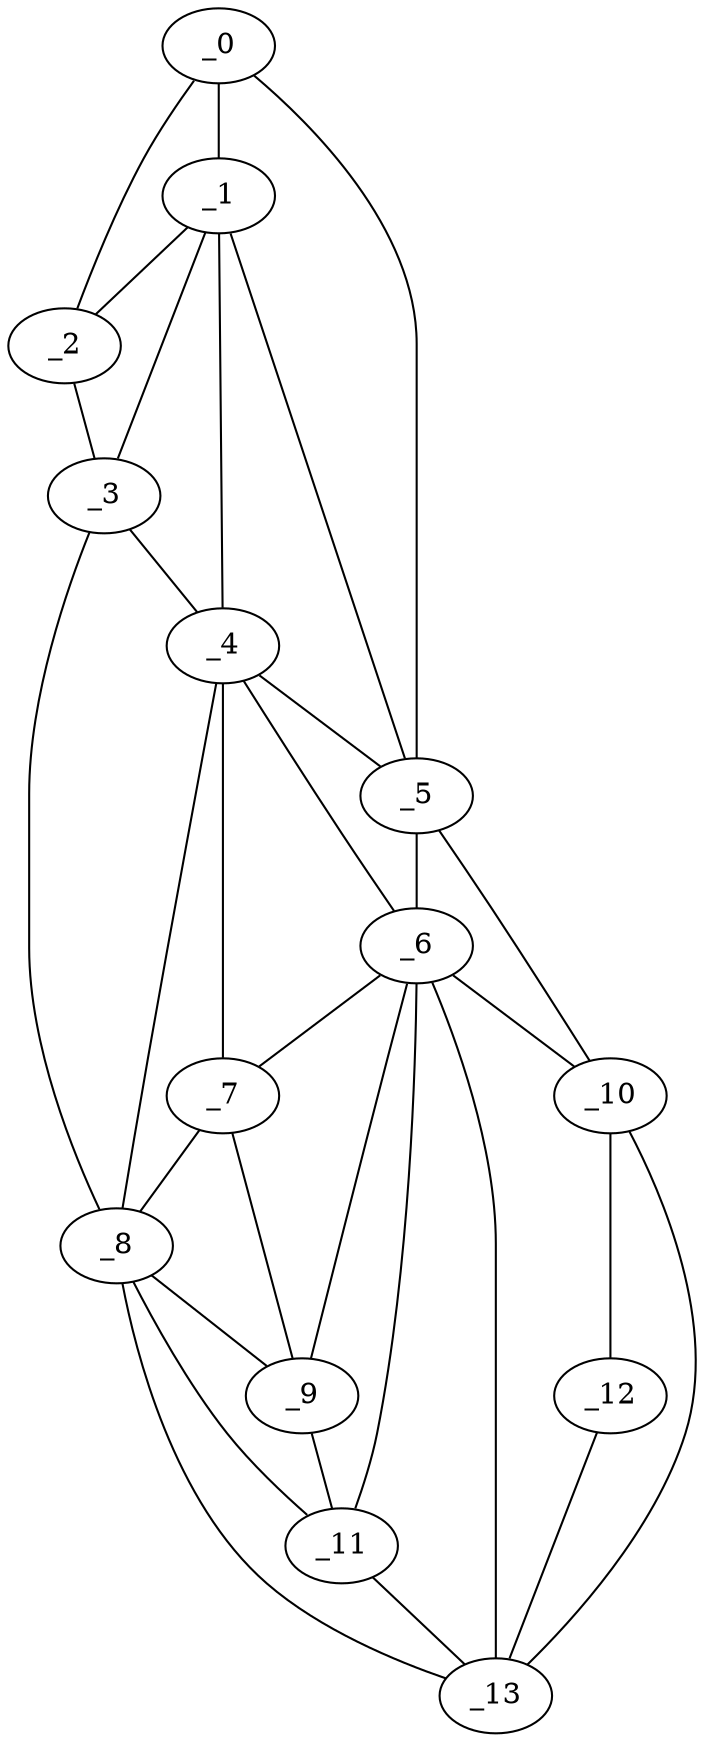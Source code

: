 graph "obj53__90.gxl" {
	_0	 [x=8,
		y=49];
	_1	 [x=18,
		y=38];
	_0 -- _1	 [valence=2];
	_2	 [x=23,
		y=23];
	_0 -- _2	 [valence=1];
	_5	 [x=95,
		y=87];
	_0 -- _5	 [valence=1];
	_1 -- _2	 [valence=1];
	_3	 [x=49,
		y=24];
	_1 -- _3	 [valence=2];
	_4	 [x=62,
		y=27];
	_1 -- _4	 [valence=1];
	_1 -- _5	 [valence=1];
	_2 -- _3	 [valence=1];
	_3 -- _4	 [valence=1];
	_8	 [x=109,
		y=29];
	_3 -- _8	 [valence=1];
	_4 -- _5	 [valence=2];
	_6	 [x=101,
		y=54];
	_4 -- _6	 [valence=2];
	_7	 [x=102,
		y=41];
	_4 -- _7	 [valence=2];
	_4 -- _8	 [valence=2];
	_5 -- _6	 [valence=2];
	_10	 [x=111,
		y=82];
	_5 -- _10	 [valence=1];
	_6 -- _7	 [valence=1];
	_9	 [x=110,
		y=49];
	_6 -- _9	 [valence=1];
	_6 -- _10	 [valence=2];
	_11	 [x=113,
		y=52];
	_6 -- _11	 [valence=2];
	_13	 [x=123,
		y=69];
	_6 -- _13	 [valence=1];
	_7 -- _8	 [valence=1];
	_7 -- _9	 [valence=2];
	_8 -- _9	 [valence=1];
	_8 -- _11	 [valence=2];
	_8 -- _13	 [valence=1];
	_9 -- _11	 [valence=2];
	_12	 [x=117,
		y=80];
	_10 -- _12	 [valence=1];
	_10 -- _13	 [valence=1];
	_11 -- _13	 [valence=2];
	_12 -- _13	 [valence=1];
}
